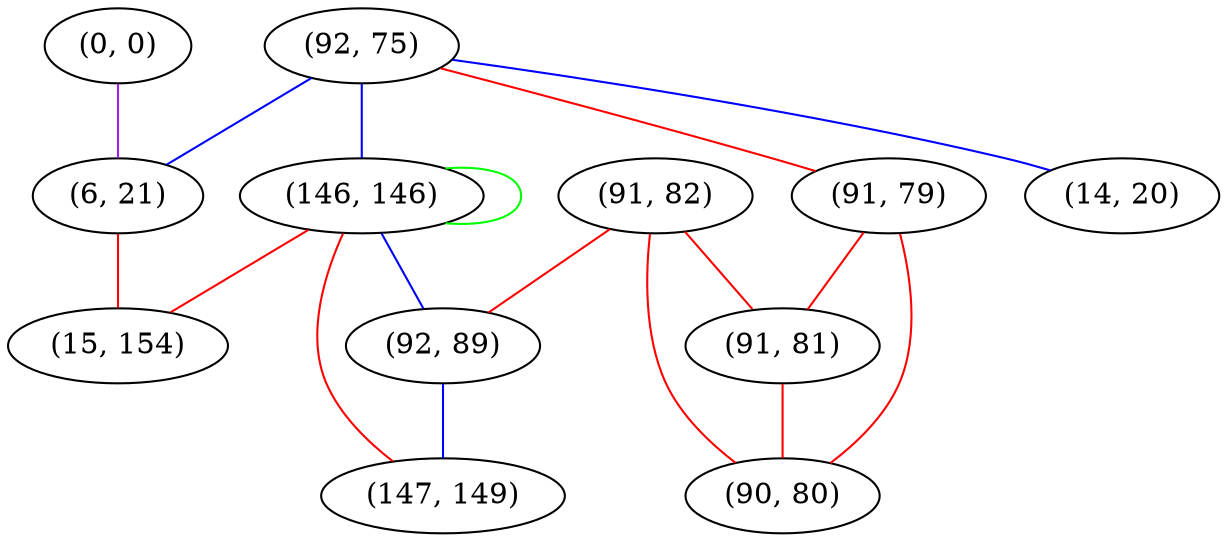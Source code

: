 graph "" {
"(0, 0)";
"(92, 75)";
"(91, 79)";
"(91, 82)";
"(6, 21)";
"(14, 20)";
"(91, 81)";
"(146, 146)";
"(90, 80)";
"(92, 89)";
"(15, 154)";
"(147, 149)";
"(0, 0)" -- "(6, 21)"  [color=purple, key=0, weight=4];
"(92, 75)" -- "(91, 79)"  [color=red, key=0, weight=1];
"(92, 75)" -- "(146, 146)"  [color=blue, key=0, weight=3];
"(92, 75)" -- "(6, 21)"  [color=blue, key=0, weight=3];
"(92, 75)" -- "(14, 20)"  [color=blue, key=0, weight=3];
"(91, 79)" -- "(90, 80)"  [color=red, key=0, weight=1];
"(91, 79)" -- "(91, 81)"  [color=red, key=0, weight=1];
"(91, 82)" -- "(90, 80)"  [color=red, key=0, weight=1];
"(91, 82)" -- "(91, 81)"  [color=red, key=0, weight=1];
"(91, 82)" -- "(92, 89)"  [color=red, key=0, weight=1];
"(6, 21)" -- "(15, 154)"  [color=red, key=0, weight=1];
"(91, 81)" -- "(90, 80)"  [color=red, key=0, weight=1];
"(146, 146)" -- "(146, 146)"  [color=green, key=0, weight=2];
"(146, 146)" -- "(92, 89)"  [color=blue, key=0, weight=3];
"(146, 146)" -- "(15, 154)"  [color=red, key=0, weight=1];
"(146, 146)" -- "(147, 149)"  [color=red, key=0, weight=1];
"(92, 89)" -- "(147, 149)"  [color=blue, key=0, weight=3];
}
